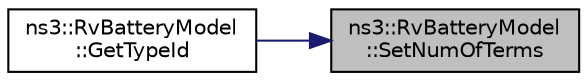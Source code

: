 digraph "ns3::RvBatteryModel::SetNumOfTerms"
{
 // LATEX_PDF_SIZE
  edge [fontname="Helvetica",fontsize="10",labelfontname="Helvetica",labelfontsize="10"];
  node [fontname="Helvetica",fontsize="10",shape=record];
  rankdir="RL";
  Node1 [label="ns3::RvBatteryModel\l::SetNumOfTerms",height=0.2,width=0.4,color="black", fillcolor="grey75", style="filled", fontcolor="black",tooltip="Sets the number of terms of the infinite sum for estimating battery level."];
  Node1 -> Node2 [dir="back",color="midnightblue",fontsize="10",style="solid",fontname="Helvetica"];
  Node2 [label="ns3::RvBatteryModel\l::GetTypeId",height=0.2,width=0.4,color="black", fillcolor="white", style="filled",URL="$classns3_1_1_rv_battery_model.html#a427636046ac8a08ffe769cfe27239da2",tooltip=" "];
}
